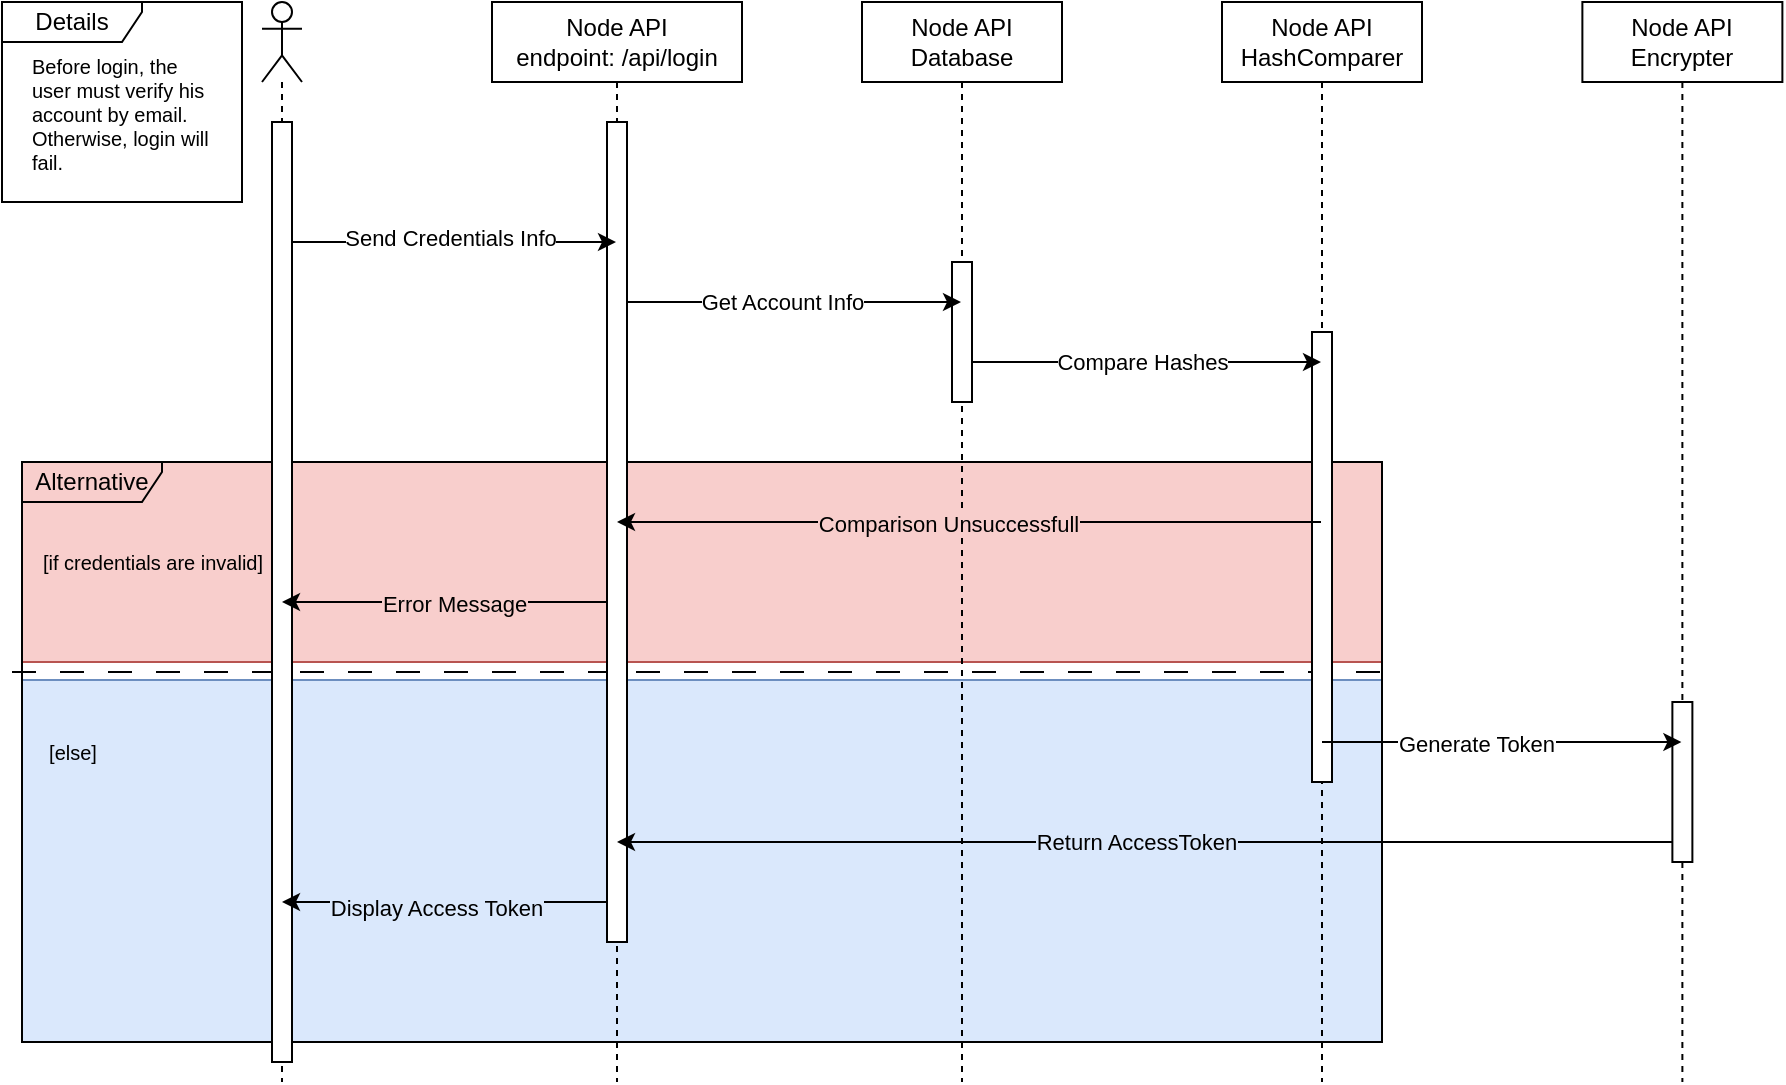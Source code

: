 <mxfile version="21.1.2" type="device">
  <diagram name="Page-1" id="2YBvvXClWsGukQMizWep">
    <mxGraphModel dx="989" dy="539" grid="1" gridSize="10" guides="1" tooltips="1" connect="1" arrows="1" fold="1" page="1" pageScale="1" pageWidth="850" pageHeight="1100" math="0" shadow="0">
      <root>
        <mxCell id="0" />
        <mxCell id="1" parent="0" />
        <mxCell id="7N-NiP9JxCAHFGRjl6bu-18" value="" style="line;strokeWidth=1;fillColor=none;align=left;verticalAlign=middle;spacingTop=-1;spacingLeft=3;spacingRight=3;rotatable=0;labelPosition=right;points=[];portConstraint=eastwest;strokeColor=inherit;dashed=1;dashPattern=12 12;" vertex="1" parent="1">
          <mxGeometry x="25" y="871" width="695" height="8" as="geometry" />
        </mxCell>
        <mxCell id="7N-NiP9JxCAHFGRjl6bu-52" value="" style="rounded=0;whiteSpace=wrap;html=1;fillColor=#DAE8FC;strokeColor=#6c8ebf;" vertex="1" parent="1">
          <mxGeometry x="30" y="879" width="680" height="181" as="geometry" />
        </mxCell>
        <mxCell id="7N-NiP9JxCAHFGRjl6bu-51" value="" style="rounded=0;whiteSpace=wrap;html=1;strokeColor=#b85450;fillColor=#F8CECC;" vertex="1" parent="1">
          <mxGeometry x="30" y="770" width="680" height="100" as="geometry" />
        </mxCell>
        <mxCell id="7N-NiP9JxCAHFGRjl6bu-17" value="Alternative" style="shape=umlFrame;whiteSpace=wrap;html=1;pointerEvents=0;width=70;height=20;fillColor=none;" vertex="1" parent="1">
          <mxGeometry x="30" y="770" width="680" height="290" as="geometry" />
        </mxCell>
        <mxCell id="7N-NiP9JxCAHFGRjl6bu-5" value="" style="shape=umlLifeline;perimeter=lifelinePerimeter;whiteSpace=wrap;html=1;container=1;dropTarget=0;collapsible=0;recursiveResize=0;outlineConnect=0;portConstraint=eastwest;newEdgeStyle={&quot;edgeStyle&quot;:&quot;elbowEdgeStyle&quot;,&quot;elbow&quot;:&quot;vertical&quot;,&quot;curved&quot;:0,&quot;rounded&quot;:0};participant=umlActor;" vertex="1" parent="1">
          <mxGeometry x="150" y="540" width="20" height="540" as="geometry" />
        </mxCell>
        <mxCell id="7N-NiP9JxCAHFGRjl6bu-11" value="" style="html=1;points=[];perimeter=orthogonalPerimeter;outlineConnect=0;targetShapes=umlLifeline;portConstraint=eastwest;newEdgeStyle={&quot;edgeStyle&quot;:&quot;elbowEdgeStyle&quot;,&quot;elbow&quot;:&quot;vertical&quot;,&quot;curved&quot;:0,&quot;rounded&quot;:0};" vertex="1" parent="7N-NiP9JxCAHFGRjl6bu-5">
          <mxGeometry x="5" y="60" width="10" height="470" as="geometry" />
        </mxCell>
        <mxCell id="7N-NiP9JxCAHFGRjl6bu-6" value="Node API&lt;br&gt;endpoint: /api/login" style="shape=umlLifeline;perimeter=lifelinePerimeter;whiteSpace=wrap;html=1;container=1;dropTarget=0;collapsible=0;recursiveResize=0;outlineConnect=0;portConstraint=eastwest;newEdgeStyle={&quot;edgeStyle&quot;:&quot;elbowEdgeStyle&quot;,&quot;elbow&quot;:&quot;vertical&quot;,&quot;curved&quot;:0,&quot;rounded&quot;:0};" vertex="1" parent="1">
          <mxGeometry x="265" y="540" width="125" height="540" as="geometry" />
        </mxCell>
        <mxCell id="7N-NiP9JxCAHFGRjl6bu-16" value="" style="html=1;points=[];perimeter=orthogonalPerimeter;outlineConnect=0;targetShapes=umlLifeline;portConstraint=eastwest;newEdgeStyle={&quot;edgeStyle&quot;:&quot;elbowEdgeStyle&quot;,&quot;elbow&quot;:&quot;vertical&quot;,&quot;curved&quot;:0,&quot;rounded&quot;:0};" vertex="1" parent="7N-NiP9JxCAHFGRjl6bu-6">
          <mxGeometry x="57.5" y="60" width="10" height="410" as="geometry" />
        </mxCell>
        <mxCell id="7N-NiP9JxCAHFGRjl6bu-7" value="Node API&lt;br&gt;Database" style="shape=umlLifeline;perimeter=lifelinePerimeter;whiteSpace=wrap;html=1;container=1;dropTarget=0;collapsible=0;recursiveResize=0;outlineConnect=0;portConstraint=eastwest;newEdgeStyle={&quot;edgeStyle&quot;:&quot;elbowEdgeStyle&quot;,&quot;elbow&quot;:&quot;vertical&quot;,&quot;curved&quot;:0,&quot;rounded&quot;:0};" vertex="1" parent="1">
          <mxGeometry x="450" y="540" width="100" height="540" as="geometry" />
        </mxCell>
        <mxCell id="7N-NiP9JxCAHFGRjl6bu-103" value="" style="html=1;points=[];perimeter=orthogonalPerimeter;outlineConnect=0;targetShapes=umlLifeline;portConstraint=eastwest;newEdgeStyle={&quot;edgeStyle&quot;:&quot;elbowEdgeStyle&quot;,&quot;elbow&quot;:&quot;vertical&quot;,&quot;curved&quot;:0,&quot;rounded&quot;:0};" vertex="1" parent="7N-NiP9JxCAHFGRjl6bu-7">
          <mxGeometry x="45" y="130" width="10" height="70" as="geometry" />
        </mxCell>
        <mxCell id="7N-NiP9JxCAHFGRjl6bu-8" value="Node API&lt;br style=&quot;border-color: var(--border-color);&quot;&gt;HashComparer" style="shape=umlLifeline;perimeter=lifelinePerimeter;whiteSpace=wrap;html=1;container=1;dropTarget=0;collapsible=0;recursiveResize=0;outlineConnect=0;portConstraint=eastwest;newEdgeStyle={&quot;edgeStyle&quot;:&quot;elbowEdgeStyle&quot;,&quot;elbow&quot;:&quot;vertical&quot;,&quot;curved&quot;:0,&quot;rounded&quot;:0};" vertex="1" parent="1">
          <mxGeometry x="630" y="540" width="100" height="540" as="geometry" />
        </mxCell>
        <mxCell id="7N-NiP9JxCAHFGRjl6bu-44" value="" style="html=1;points=[];perimeter=orthogonalPerimeter;outlineConnect=0;targetShapes=umlLifeline;portConstraint=eastwest;newEdgeStyle={&quot;edgeStyle&quot;:&quot;elbowEdgeStyle&quot;,&quot;elbow&quot;:&quot;vertical&quot;,&quot;curved&quot;:0,&quot;rounded&quot;:0};" vertex="1" parent="7N-NiP9JxCAHFGRjl6bu-8">
          <mxGeometry x="45" y="165" width="10" height="225" as="geometry" />
        </mxCell>
        <mxCell id="7N-NiP9JxCAHFGRjl6bu-19" value="&lt;font style=&quot;font-size: 10px;&quot;&gt;[if credentials are invalid]&lt;/font&gt;" style="text;html=1;align=center;verticalAlign=middle;resizable=0;points=[];autosize=1;strokeColor=none;fillColor=none;" vertex="1" parent="1">
          <mxGeometry x="30" y="805" width="130" height="30" as="geometry" />
        </mxCell>
        <mxCell id="7N-NiP9JxCAHFGRjl6bu-28" style="edgeStyle=elbowEdgeStyle;rounded=0;orthogonalLoop=1;jettySize=auto;html=1;elbow=vertical;curved=0;" edge="1" parent="1" source="7N-NiP9JxCAHFGRjl6bu-16" target="7N-NiP9JxCAHFGRjl6bu-7">
          <mxGeometry relative="1" as="geometry">
            <Array as="points">
              <mxPoint x="360" y="690" />
              <mxPoint x="420" y="680" />
            </Array>
          </mxGeometry>
        </mxCell>
        <mxCell id="7N-NiP9JxCAHFGRjl6bu-33" value="Get Account Info" style="edgeLabel;html=1;align=center;verticalAlign=middle;resizable=0;points=[];labelBackgroundColor=#FFFFFF;" vertex="1" connectable="0" parent="7N-NiP9JxCAHFGRjl6bu-28">
          <mxGeometry x="-0.071" y="-3" relative="1" as="geometry">
            <mxPoint y="-3" as="offset" />
          </mxGeometry>
        </mxCell>
        <mxCell id="7N-NiP9JxCAHFGRjl6bu-29" style="edgeStyle=elbowEdgeStyle;rounded=0;orthogonalLoop=1;jettySize=auto;html=1;elbow=vertical;curved=0;" edge="1" parent="1" source="7N-NiP9JxCAHFGRjl6bu-11" target="7N-NiP9JxCAHFGRjl6bu-6">
          <mxGeometry relative="1" as="geometry">
            <Array as="points">
              <mxPoint x="240" y="660" />
              <mxPoint x="230" y="660" />
            </Array>
          </mxGeometry>
        </mxCell>
        <mxCell id="7N-NiP9JxCAHFGRjl6bu-32" value="Send Credentials Info" style="edgeLabel;html=1;align=center;verticalAlign=middle;resizable=0;points=[];labelBackgroundColor=#FFFFFF;" vertex="1" connectable="0" parent="7N-NiP9JxCAHFGRjl6bu-29">
          <mxGeometry x="-0.375" y="2" relative="1" as="geometry">
            <mxPoint x="28" as="offset" />
          </mxGeometry>
        </mxCell>
        <mxCell id="7N-NiP9JxCAHFGRjl6bu-31" style="edgeStyle=elbowEdgeStyle;rounded=0;orthogonalLoop=1;jettySize=auto;html=1;elbow=vertical;curved=0;" edge="1" parent="1" source="7N-NiP9JxCAHFGRjl6bu-16" target="7N-NiP9JxCAHFGRjl6bu-5">
          <mxGeometry relative="1" as="geometry">
            <Array as="points">
              <mxPoint x="300" y="840" />
              <mxPoint x="280" y="780" />
              <mxPoint x="260" y="750" />
            </Array>
          </mxGeometry>
        </mxCell>
        <mxCell id="7N-NiP9JxCAHFGRjl6bu-35" value="Error Message" style="edgeLabel;html=1;align=center;verticalAlign=middle;resizable=0;points=[];labelBackgroundColor=#F8CECC;" vertex="1" connectable="0" parent="7N-NiP9JxCAHFGRjl6bu-31">
          <mxGeometry x="0.282" y="1" relative="1" as="geometry">
            <mxPoint x="27" as="offset" />
          </mxGeometry>
        </mxCell>
        <mxCell id="7N-NiP9JxCAHFGRjl6bu-36" value="&lt;font style=&quot;font-size: 10px;&quot;&gt;[else]&lt;/font&gt;" style="text;html=1;align=center;verticalAlign=middle;resizable=0;points=[];autosize=1;strokeColor=none;fillColor=none;" vertex="1" parent="1">
          <mxGeometry x="30" y="900" width="50" height="30" as="geometry" />
        </mxCell>
        <mxCell id="7N-NiP9JxCAHFGRjl6bu-74" style="edgeStyle=elbowEdgeStyle;rounded=0;orthogonalLoop=1;jettySize=auto;html=1;elbow=vertical;curved=0;" edge="1" parent="1" target="7N-NiP9JxCAHFGRjl6bu-8">
          <mxGeometry relative="1" as="geometry">
            <mxPoint x="505.0" y="720" as="sourcePoint" />
            <Array as="points">
              <mxPoint x="580" y="720" />
            </Array>
          </mxGeometry>
        </mxCell>
        <mxCell id="7N-NiP9JxCAHFGRjl6bu-75" value="&lt;span style=&quot;&quot;&gt;Compare Hashes&lt;/span&gt;" style="edgeLabel;html=1;align=center;verticalAlign=middle;resizable=0;points=[];fontStyle=0;labelBackgroundColor=#FFFFFF;" vertex="1" connectable="0" parent="7N-NiP9JxCAHFGRjl6bu-74">
          <mxGeometry x="-0.267" relative="1" as="geometry">
            <mxPoint x="21" as="offset" />
          </mxGeometry>
        </mxCell>
        <mxCell id="7N-NiP9JxCAHFGRjl6bu-78" style="edgeStyle=elbowEdgeStyle;rounded=0;orthogonalLoop=1;jettySize=auto;html=1;elbow=vertical;curved=0;" edge="1" parent="1" source="7N-NiP9JxCAHFGRjl6bu-8" target="7N-NiP9JxCAHFGRjl6bu-6">
          <mxGeometry relative="1" as="geometry">
            <Array as="points">
              <mxPoint x="560" y="800" />
              <mxPoint x="640" y="780" />
            </Array>
          </mxGeometry>
        </mxCell>
        <mxCell id="7N-NiP9JxCAHFGRjl6bu-79" value="Comparison Unsuccessfull" style="edgeLabel;html=1;align=center;verticalAlign=middle;resizable=0;points=[];labelBackgroundColor=#F8CECC;" vertex="1" connectable="0" parent="7N-NiP9JxCAHFGRjl6bu-78">
          <mxGeometry x="0.059" y="1" relative="1" as="geometry">
            <mxPoint as="offset" />
          </mxGeometry>
        </mxCell>
        <mxCell id="7N-NiP9JxCAHFGRjl6bu-92" value="Node API&lt;br&gt;Encrypter" style="shape=umlLifeline;perimeter=lifelinePerimeter;whiteSpace=wrap;html=1;container=1;dropTarget=0;collapsible=0;recursiveResize=0;outlineConnect=0;portConstraint=eastwest;newEdgeStyle={&quot;edgeStyle&quot;:&quot;elbowEdgeStyle&quot;,&quot;elbow&quot;:&quot;vertical&quot;,&quot;curved&quot;:0,&quot;rounded&quot;:0};" vertex="1" parent="1">
          <mxGeometry x="810.19" y="540" width="100" height="540" as="geometry" />
        </mxCell>
        <mxCell id="7N-NiP9JxCAHFGRjl6bu-95" value="" style="html=1;points=[];perimeter=orthogonalPerimeter;outlineConnect=0;targetShapes=umlLifeline;portConstraint=eastwest;newEdgeStyle={&quot;edgeStyle&quot;:&quot;elbowEdgeStyle&quot;,&quot;elbow&quot;:&quot;vertical&quot;,&quot;curved&quot;:0,&quot;rounded&quot;:0};" vertex="1" parent="7N-NiP9JxCAHFGRjl6bu-92">
          <mxGeometry x="45" y="350" width="10" height="80" as="geometry" />
        </mxCell>
        <mxCell id="7N-NiP9JxCAHFGRjl6bu-98" style="edgeStyle=elbowEdgeStyle;rounded=0;orthogonalLoop=1;jettySize=auto;html=1;elbow=vertical;curved=0;" edge="1" parent="1" source="7N-NiP9JxCAHFGRjl6bu-95" target="7N-NiP9JxCAHFGRjl6bu-6">
          <mxGeometry relative="1" as="geometry">
            <Array as="points">
              <mxPoint x="770" y="960" />
              <mxPoint x="850" y="1100" />
              <mxPoint x="800" y="1110" />
              <mxPoint x="820" y="1100" />
            </Array>
          </mxGeometry>
        </mxCell>
        <mxCell id="7N-NiP9JxCAHFGRjl6bu-99" value="Return AccessToken" style="edgeLabel;html=1;align=center;verticalAlign=middle;resizable=0;points=[];labelBackgroundColor=#DAE8FC;" vertex="1" connectable="0" parent="7N-NiP9JxCAHFGRjl6bu-98">
          <mxGeometry x="0.018" y="2" relative="1" as="geometry">
            <mxPoint y="-2" as="offset" />
          </mxGeometry>
        </mxCell>
        <mxCell id="7N-NiP9JxCAHFGRjl6bu-104" style="edgeStyle=elbowEdgeStyle;rounded=0;orthogonalLoop=1;jettySize=auto;html=1;elbow=vertical;curved=0;" edge="1" parent="1" source="7N-NiP9JxCAHFGRjl6bu-8" target="7N-NiP9JxCAHFGRjl6bu-92">
          <mxGeometry relative="1" as="geometry">
            <Array as="points">
              <mxPoint x="770" y="910" />
            </Array>
          </mxGeometry>
        </mxCell>
        <mxCell id="7N-NiP9JxCAHFGRjl6bu-105" value="Generate Token" style="edgeLabel;html=1;align=center;verticalAlign=middle;resizable=0;points=[];" vertex="1" connectable="0" parent="7N-NiP9JxCAHFGRjl6bu-104">
          <mxGeometry x="-0.147" y="-1" relative="1" as="geometry">
            <mxPoint as="offset" />
          </mxGeometry>
        </mxCell>
        <mxCell id="7N-NiP9JxCAHFGRjl6bu-106" style="edgeStyle=elbowEdgeStyle;rounded=0;orthogonalLoop=1;jettySize=auto;html=1;elbow=vertical;curved=0;" edge="1" parent="1" source="7N-NiP9JxCAHFGRjl6bu-16" target="7N-NiP9JxCAHFGRjl6bu-5">
          <mxGeometry relative="1" as="geometry">
            <Array as="points">
              <mxPoint x="250" y="990" />
            </Array>
          </mxGeometry>
        </mxCell>
        <mxCell id="7N-NiP9JxCAHFGRjl6bu-107" value="Display Access Token" style="edgeLabel;html=1;align=center;verticalAlign=middle;resizable=0;points=[];labelBackgroundColor=#DAE8FC;" vertex="1" connectable="0" parent="7N-NiP9JxCAHFGRjl6bu-106">
          <mxGeometry x="0.057" y="3" relative="1" as="geometry">
            <mxPoint as="offset" />
          </mxGeometry>
        </mxCell>
        <mxCell id="7N-NiP9JxCAHFGRjl6bu-108" value="Details" style="shape=umlFrame;whiteSpace=wrap;html=1;pointerEvents=0;width=70;height=20;" vertex="1" parent="1">
          <mxGeometry x="20" y="540" width="120" height="100" as="geometry" />
        </mxCell>
        <mxCell id="7N-NiP9JxCAHFGRjl6bu-109" value="&lt;h1 style=&quot;font-size: 10px;&quot;&gt;&lt;span style=&quot;font-weight: 400;&quot;&gt;Before login, the user must verify his account by email. Otherwise, login will fail.&lt;/span&gt;&lt;/h1&gt;" style="text;html=1;strokeColor=none;fillColor=none;spacing=5;spacingTop=-20;whiteSpace=wrap;overflow=hidden;rounded=0;fontSize=10;" vertex="1" parent="1">
          <mxGeometry x="30" y="570" width="100" height="60" as="geometry" />
        </mxCell>
      </root>
    </mxGraphModel>
  </diagram>
</mxfile>
